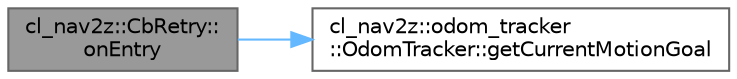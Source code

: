 digraph "cl_nav2z::CbRetry::onEntry"
{
 // LATEX_PDF_SIZE
  bgcolor="transparent";
  edge [fontname=Helvetica,fontsize=10,labelfontname=Helvetica,labelfontsize=10];
  node [fontname=Helvetica,fontsize=10,shape=box,height=0.2,width=0.4];
  rankdir="LR";
  Node1 [label="cl_nav2z::CbRetry::\lonEntry",height=0.2,width=0.4,color="gray40", fillcolor="grey60", style="filled", fontcolor="black",tooltip=" "];
  Node1 -> Node2 [color="steelblue1",style="solid"];
  Node2 [label="cl_nav2z::odom_tracker\l::OdomTracker::getCurrentMotionGoal",height=0.2,width=0.4,color="grey40", fillcolor="white", style="filled",URL="$classcl__nav2z_1_1odom__tracker_1_1OdomTracker.html#ade0a4dd9de6d86bff86c735c10ddb762",tooltip=" "];
}
